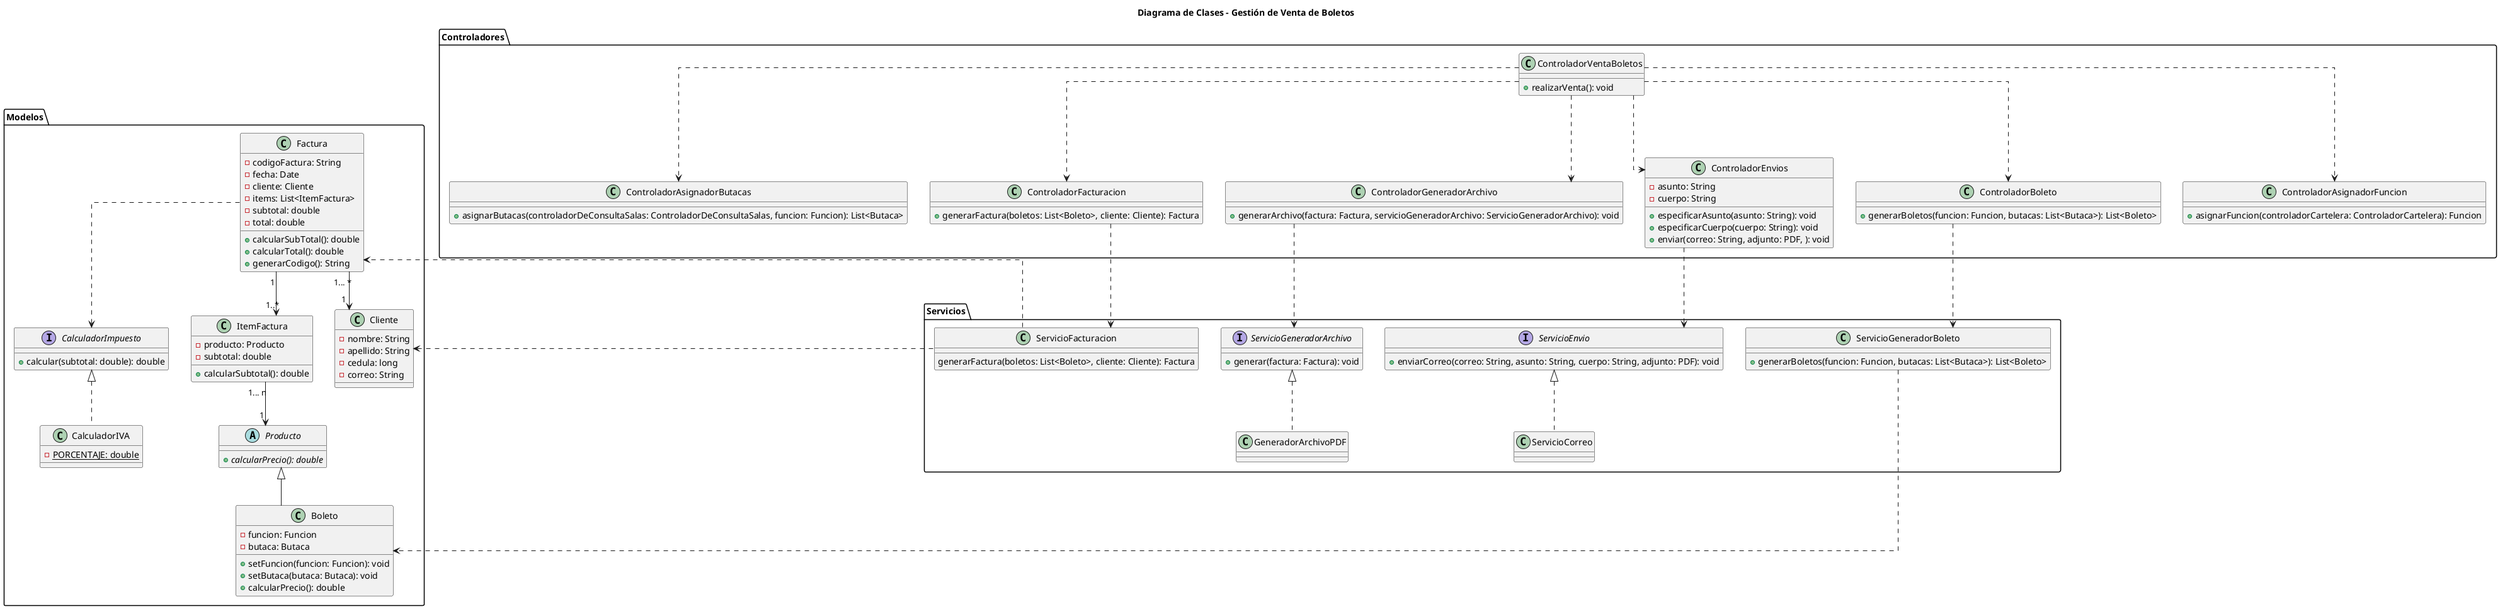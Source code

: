 @startuml DiagramaDeClases_GestiónDeVentaDeBoletos

title Diagrama de Clases - Gestión de Venta de Boletos

skinparam linetype ortho

' ------------------ CONTROLADORES ------------------
package Controladores {

    class ControladorVentaBoletos {
        '- controladorPeliculaYFunciones: ControladorAsignadorFuncion
        '- controladorSalas: ControladorSalas
        + realizarVenta(): void
    }

    class ControladorAsignadorFuncion {
        + asignarFuncion(controladorCartelera: ControladorCartelera): Funcion
    }

    class ControladorAsignadorButacas {
        + asignarButacas(controladorDeConsultaSalas: ControladorDeConsultaSalas, funcion: Funcion): List<Butaca>
    }

    class ControladorBoleto {
        + generarBoletos(funcion: Funcion, butacas: List<Butaca>): List<Boleto>
    }

    class ControladorFacturacion {
        + generarFactura(boletos: List<Boleto>, cliente: Cliente): Factura
    }

    class ControladorGeneradorArchivo {
        + generarArchivo(factura: Factura, servicioGeneradorArchivo: ServicioGeneradorArchivo): void
    }

    class ControladorEnvios {
        - asunto: String
        - cuerpo: String
        + especificarAsunto(asunto: String): void
        + especificarCuerpo(cuerpo: String): void
        + enviar(correo: String, adjunto: PDF, ): void
    }
}

' ------------------ SERVICIOS ------------------
package Servicios{
    interface ServicioEnvio {
        + enviarCorreo(correo: String, asunto: String, cuerpo: String, adjunto: PDF): void
    }

    class ServicioCorreo {
    }

    class ServicioFacturacion {
        generarFactura(boletos: List<Boleto>, cliente: Cliente): Factura
    }

    class ServicioGeneradorBoleto{
        + generarBoletos(funcion: Funcion, butacas: List<Butaca>): List<Boleto>
    }

    interface ServicioGeneradorArchivo {
        + generar(factura: Factura): void
    }

    class GeneradorArchivoPDF {
        '+ generar(factura: Factura): void
    }
}

' ------------------ MODELOS ------------------
package Modelos {

    abstract class Producto {
        + {abstract} calcularPrecio(): double
    }

    class Boleto {
        - funcion: Funcion
        - butaca: Butaca
        + setFuncion(funcion: Funcion): void
        + setButaca(butaca: Butaca): void
        + calcularPrecio(): double
    }

    class Factura {
        - codigoFactura: String
        - fecha: Date
        - cliente: Cliente
        - items: List<ItemFactura>
        - subtotal: double
        - total: double
        + calcularSubTotal(): double
        + calcularTotal(): double
        + generarCodigo(): String
    }

    class ItemFactura {
        - producto: Producto
        - subtotal: double
        + calcularSubtotal(): double
    }

    interface CalculadorImpuesto {
        + calcular(subtotal: double): double
    }

    class CalculadorIVA {
        - {static} PORCENTAJE: double
        '+ calcular(subtotal: double): double
    }

    class Cliente {
        - nombre: String
        - apellido: String
        - cedula: long
        - correo: String
    }
}


' ------------------ RELACIONES ------------------
GeneradorArchivoPDF ..up|> ServicioGeneradorArchivo

ControladorGeneradorArchivo ..> ServicioGeneradorArchivo

ControladorVentaBoletos ..> ControladorAsignadorFuncion
ControladorVentaBoletos ..> ControladorAsignadorButacas
ControladorVentaBoletos ..> ControladorBoleto
ControladorVentaBoletos ..> ControladorFacturacion

ControladorVentaBoletos ..> ControladorGeneradorArchivo
ControladorVentaBoletos ..> ControladorEnvios

ControladorBoleto ..> ServicioGeneradorBoleto

ServicioGeneradorBoleto ..> Boleto

ControladorFacturacion ..> ServicioFacturacion

ServicioFacturacion ..> Factura
ServicioFacturacion ..left> Cliente

Boleto --up|> Producto

ItemFactura "1... n" --> "1" Producto

Factura "1" --> "1..*" ItemFactura
Factura "1... *"--> "1" Cliente
Factura ..> CalculadorImpuesto

CalculadorIVA ..up|> CalculadorImpuesto

ControladorEnvios ..> ServicioEnvio

ServicioCorreo ..up|> ServicioEnvio

@enduml